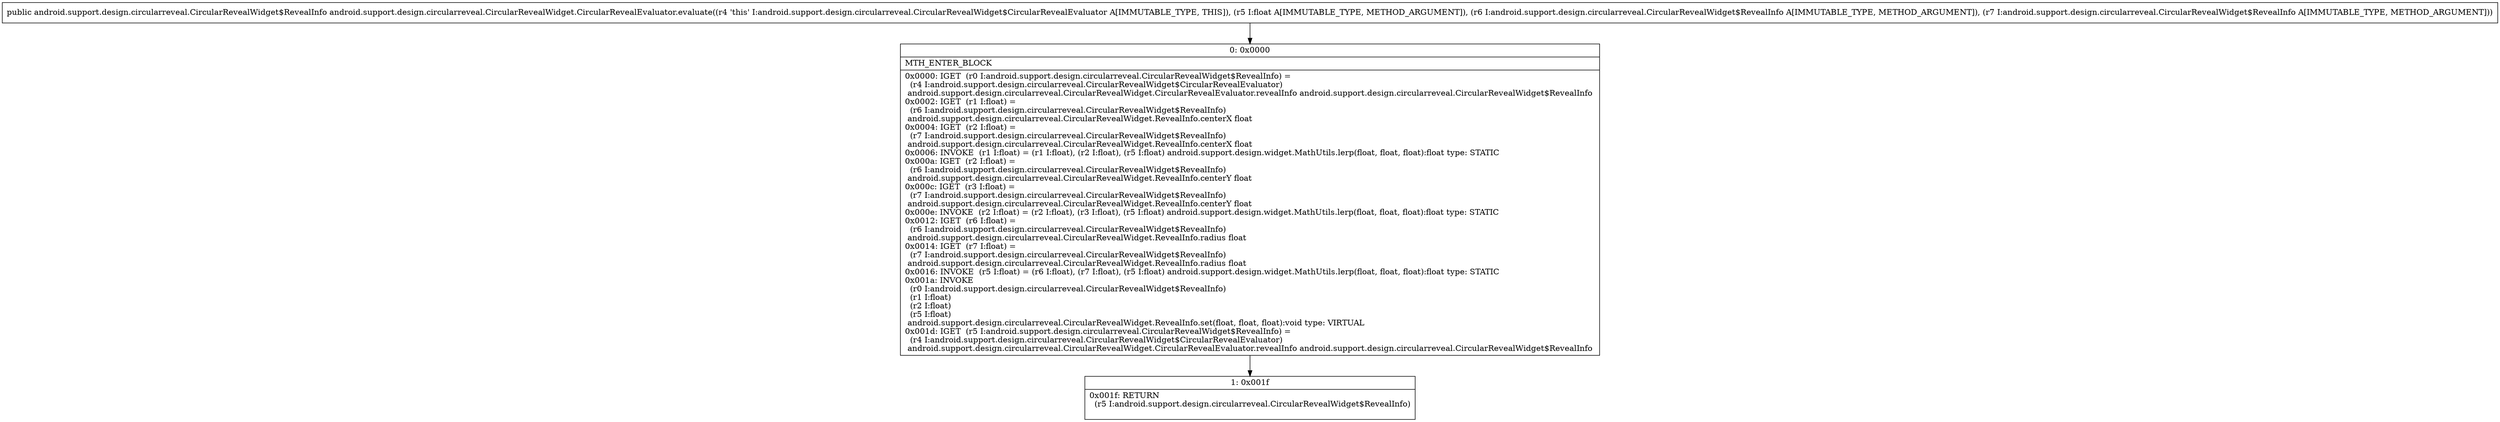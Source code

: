 digraph "CFG forandroid.support.design.circularreveal.CircularRevealWidget.CircularRevealEvaluator.evaluate(FLandroid\/support\/design\/circularreveal\/CircularRevealWidget$RevealInfo;Landroid\/support\/design\/circularreveal\/CircularRevealWidget$RevealInfo;)Landroid\/support\/design\/circularreveal\/CircularRevealWidget$RevealInfo;" {
Node_0 [shape=record,label="{0\:\ 0x0000|MTH_ENTER_BLOCK\l|0x0000: IGET  (r0 I:android.support.design.circularreveal.CircularRevealWidget$RevealInfo) = \l  (r4 I:android.support.design.circularreveal.CircularRevealWidget$CircularRevealEvaluator)\l android.support.design.circularreveal.CircularRevealWidget.CircularRevealEvaluator.revealInfo android.support.design.circularreveal.CircularRevealWidget$RevealInfo \l0x0002: IGET  (r1 I:float) = \l  (r6 I:android.support.design.circularreveal.CircularRevealWidget$RevealInfo)\l android.support.design.circularreveal.CircularRevealWidget.RevealInfo.centerX float \l0x0004: IGET  (r2 I:float) = \l  (r7 I:android.support.design.circularreveal.CircularRevealWidget$RevealInfo)\l android.support.design.circularreveal.CircularRevealWidget.RevealInfo.centerX float \l0x0006: INVOKE  (r1 I:float) = (r1 I:float), (r2 I:float), (r5 I:float) android.support.design.widget.MathUtils.lerp(float, float, float):float type: STATIC \l0x000a: IGET  (r2 I:float) = \l  (r6 I:android.support.design.circularreveal.CircularRevealWidget$RevealInfo)\l android.support.design.circularreveal.CircularRevealWidget.RevealInfo.centerY float \l0x000c: IGET  (r3 I:float) = \l  (r7 I:android.support.design.circularreveal.CircularRevealWidget$RevealInfo)\l android.support.design.circularreveal.CircularRevealWidget.RevealInfo.centerY float \l0x000e: INVOKE  (r2 I:float) = (r2 I:float), (r3 I:float), (r5 I:float) android.support.design.widget.MathUtils.lerp(float, float, float):float type: STATIC \l0x0012: IGET  (r6 I:float) = \l  (r6 I:android.support.design.circularreveal.CircularRevealWidget$RevealInfo)\l android.support.design.circularreveal.CircularRevealWidget.RevealInfo.radius float \l0x0014: IGET  (r7 I:float) = \l  (r7 I:android.support.design.circularreveal.CircularRevealWidget$RevealInfo)\l android.support.design.circularreveal.CircularRevealWidget.RevealInfo.radius float \l0x0016: INVOKE  (r5 I:float) = (r6 I:float), (r7 I:float), (r5 I:float) android.support.design.widget.MathUtils.lerp(float, float, float):float type: STATIC \l0x001a: INVOKE  \l  (r0 I:android.support.design.circularreveal.CircularRevealWidget$RevealInfo)\l  (r1 I:float)\l  (r2 I:float)\l  (r5 I:float)\l android.support.design.circularreveal.CircularRevealWidget.RevealInfo.set(float, float, float):void type: VIRTUAL \l0x001d: IGET  (r5 I:android.support.design.circularreveal.CircularRevealWidget$RevealInfo) = \l  (r4 I:android.support.design.circularreveal.CircularRevealWidget$CircularRevealEvaluator)\l android.support.design.circularreveal.CircularRevealWidget.CircularRevealEvaluator.revealInfo android.support.design.circularreveal.CircularRevealWidget$RevealInfo \l}"];
Node_1 [shape=record,label="{1\:\ 0x001f|0x001f: RETURN  \l  (r5 I:android.support.design.circularreveal.CircularRevealWidget$RevealInfo)\l \l}"];
MethodNode[shape=record,label="{public android.support.design.circularreveal.CircularRevealWidget$RevealInfo android.support.design.circularreveal.CircularRevealWidget.CircularRevealEvaluator.evaluate((r4 'this' I:android.support.design.circularreveal.CircularRevealWidget$CircularRevealEvaluator A[IMMUTABLE_TYPE, THIS]), (r5 I:float A[IMMUTABLE_TYPE, METHOD_ARGUMENT]), (r6 I:android.support.design.circularreveal.CircularRevealWidget$RevealInfo A[IMMUTABLE_TYPE, METHOD_ARGUMENT]), (r7 I:android.support.design.circularreveal.CircularRevealWidget$RevealInfo A[IMMUTABLE_TYPE, METHOD_ARGUMENT])) }"];
MethodNode -> Node_0;
Node_0 -> Node_1;
}

